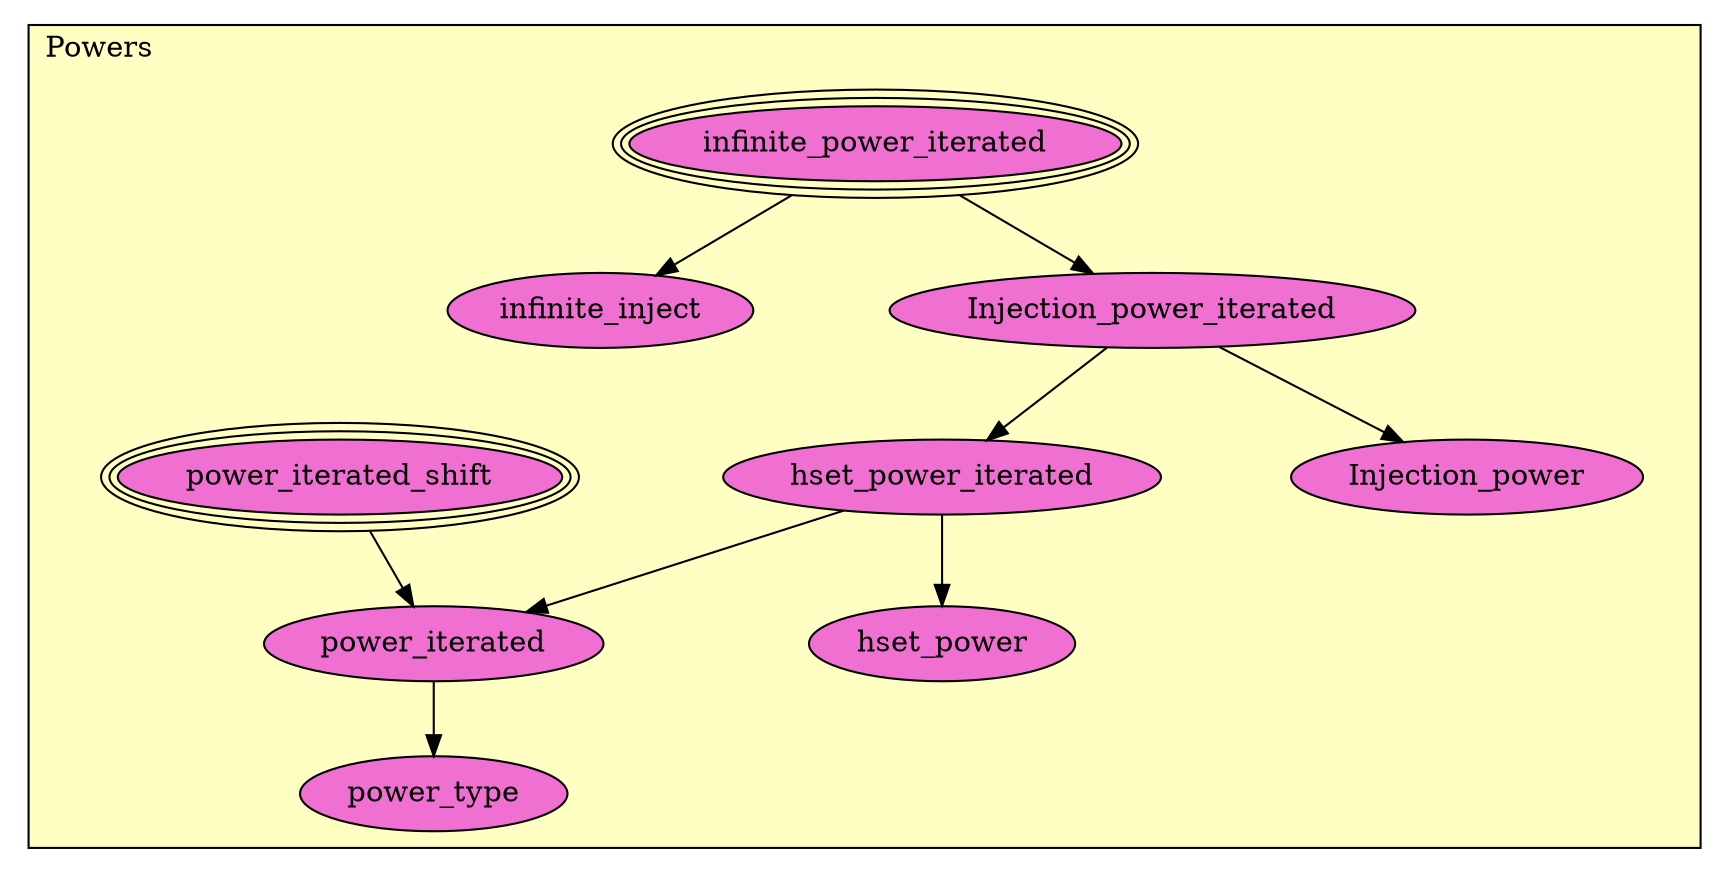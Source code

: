 digraph HoTT_Sets_Powers {
  graph [ratio=0.5]
  node [style=filled]
Powers_infinite_power_iterated [label="infinite_power_iterated", URL=<Powers.html#infinite_power_iterated>, peripheries=3, fillcolor="#F070D1"] ;
Powers_infinite_inject [label="infinite_inject", URL=<Powers.html#infinite_inject>, fillcolor="#F070D1"] ;
Powers_Injection_power_iterated [label="Injection_power_iterated", URL=<Powers.html#Injection_power_iterated>, fillcolor="#F070D1"] ;
Powers_hset_power_iterated [label="hset_power_iterated", URL=<Powers.html#hset_power_iterated>, fillcolor="#F070D1"] ;
Powers_hset_power [label="hset_power", URL=<Powers.html#hset_power>, fillcolor="#F070D1"] ;
Powers_power_iterated_shift [label="power_iterated_shift", URL=<Powers.html#power_iterated_shift>, peripheries=3, fillcolor="#F070D1"] ;
Powers_power_iterated [label="power_iterated", URL=<Powers.html#power_iterated>, fillcolor="#F070D1"] ;
Powers_Injection_power [label="Injection_power", URL=<Powers.html#Injection_power>, fillcolor="#F070D1"] ;
Powers_power_type [label="power_type", URL=<Powers.html#power_type>, fillcolor="#F070D1"] ;
  Powers_infinite_power_iterated -> Powers_infinite_inject [] ;
  Powers_infinite_power_iterated -> Powers_Injection_power_iterated [] ;
  Powers_Injection_power_iterated -> Powers_hset_power_iterated [] ;
  Powers_Injection_power_iterated -> Powers_Injection_power [] ;
  Powers_hset_power_iterated -> Powers_hset_power [] ;
  Powers_hset_power_iterated -> Powers_power_iterated [] ;
  Powers_power_iterated_shift -> Powers_power_iterated [] ;
  Powers_power_iterated -> Powers_power_type [] ;
subgraph cluster_Powers { label="Powers"; fillcolor="#FFFFC3"; labeljust=l; style=filled 
Powers_power_type; Powers_Injection_power; Powers_power_iterated; Powers_power_iterated_shift; Powers_hset_power; Powers_hset_power_iterated; Powers_Injection_power_iterated; Powers_infinite_inject; Powers_infinite_power_iterated; };
} /* END */
